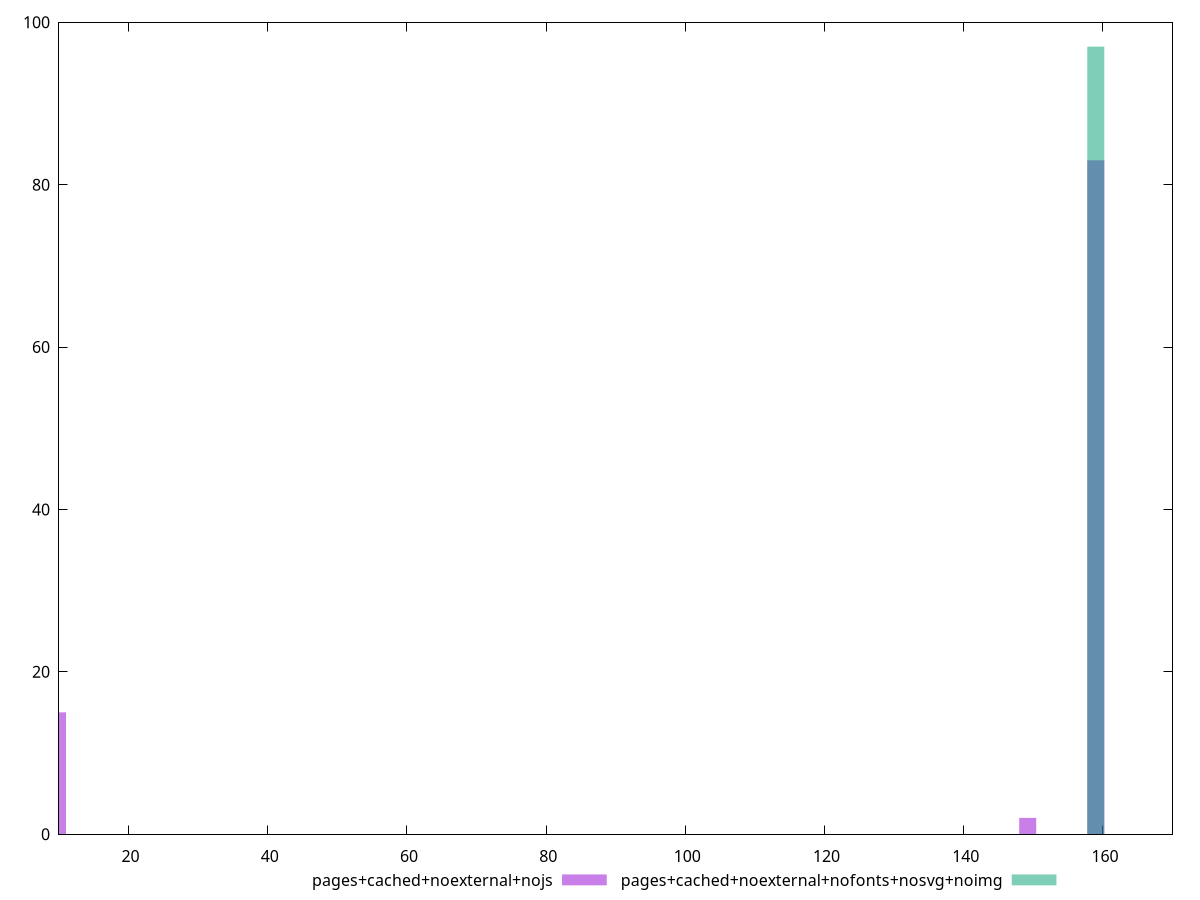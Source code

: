reset

$pagesCachedNoexternalNojs <<EOF
9.78319644233336 15
158.9769421879171 83
149.19374574558373 2
EOF

$pagesCachedNoexternalNofontsNosvgNoimg <<EOF
158.9769421879171 97
171.2059377408338 3
EOF

set key outside below
set boxwidth 2.44579911058334
set xrange [10:170]
set yrange [0:100]
set style fill transparent solid 0.5 noborder
set terminal svg size 640, 500 enhanced background rgb 'white'
set output "report_00007_2020-12-11T15:55:29.892Z/uses-http2/comparison/histogram/10_vs_11.svg"

plot $pagesCachedNoexternalNojs title "pages+cached+noexternal+nojs" with boxes, \
     $pagesCachedNoexternalNofontsNosvgNoimg title "pages+cached+noexternal+nofonts+nosvg+noimg" with boxes

reset
